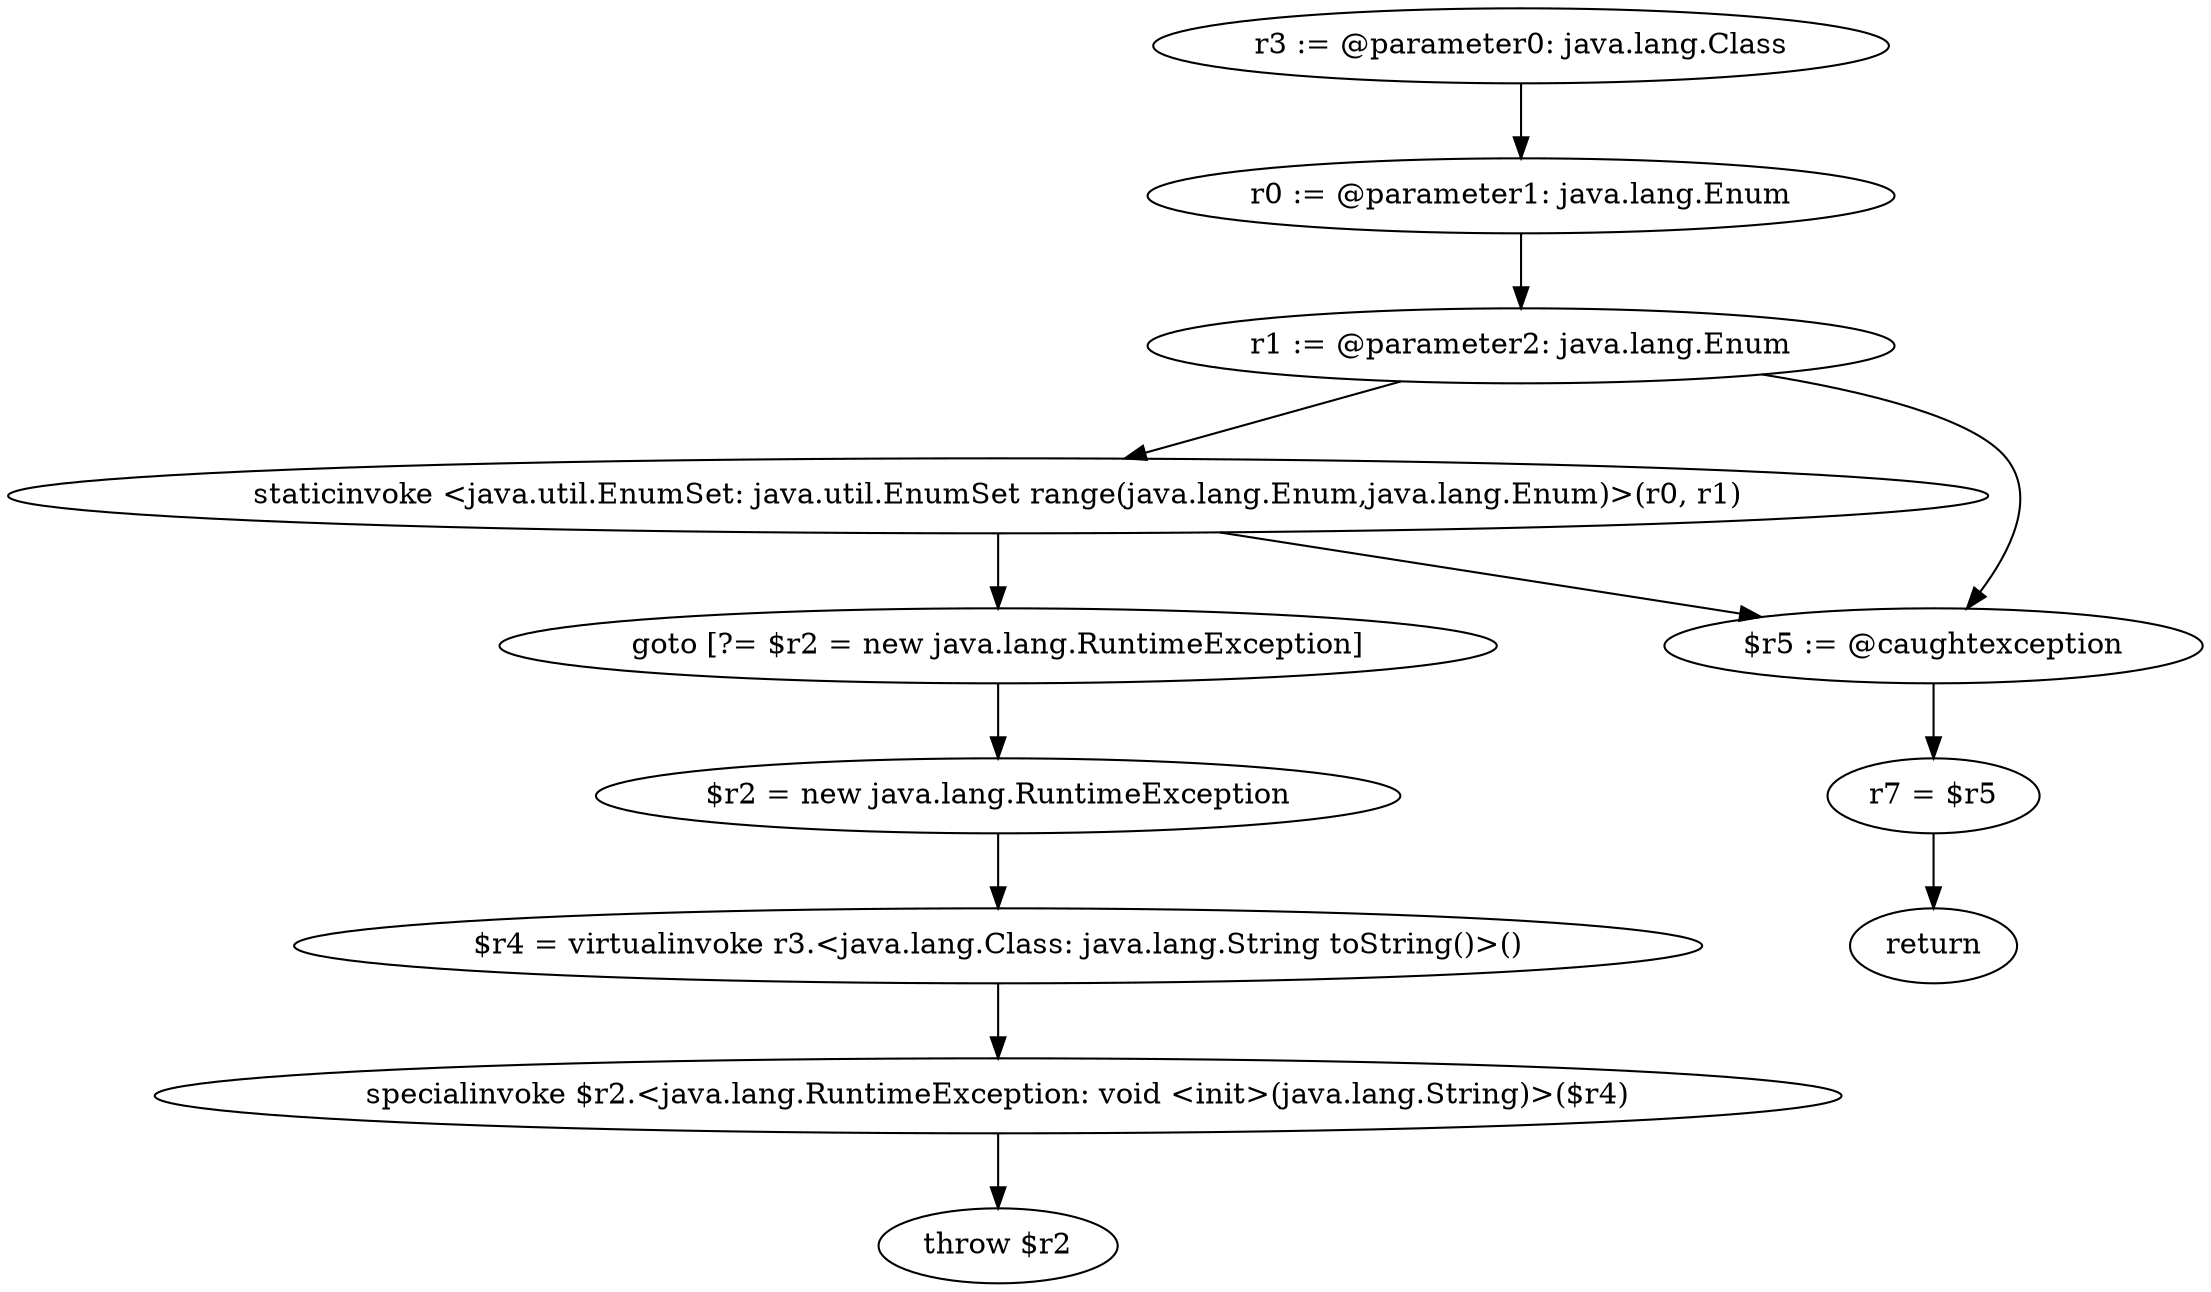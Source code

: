 digraph "unitGraph" {
    "r3 := @parameter0: java.lang.Class"
    "r0 := @parameter1: java.lang.Enum"
    "r1 := @parameter2: java.lang.Enum"
    "staticinvoke <java.util.EnumSet: java.util.EnumSet range(java.lang.Enum,java.lang.Enum)>(r0, r1)"
    "goto [?= $r2 = new java.lang.RuntimeException]"
    "$r5 := @caughtexception"
    "r7 = $r5"
    "return"
    "$r2 = new java.lang.RuntimeException"
    "$r4 = virtualinvoke r3.<java.lang.Class: java.lang.String toString()>()"
    "specialinvoke $r2.<java.lang.RuntimeException: void <init>(java.lang.String)>($r4)"
    "throw $r2"
    "r3 := @parameter0: java.lang.Class"->"r0 := @parameter1: java.lang.Enum";
    "r0 := @parameter1: java.lang.Enum"->"r1 := @parameter2: java.lang.Enum";
    "r1 := @parameter2: java.lang.Enum"->"staticinvoke <java.util.EnumSet: java.util.EnumSet range(java.lang.Enum,java.lang.Enum)>(r0, r1)";
    "r1 := @parameter2: java.lang.Enum"->"$r5 := @caughtexception";
    "staticinvoke <java.util.EnumSet: java.util.EnumSet range(java.lang.Enum,java.lang.Enum)>(r0, r1)"->"goto [?= $r2 = new java.lang.RuntimeException]";
    "staticinvoke <java.util.EnumSet: java.util.EnumSet range(java.lang.Enum,java.lang.Enum)>(r0, r1)"->"$r5 := @caughtexception";
    "goto [?= $r2 = new java.lang.RuntimeException]"->"$r2 = new java.lang.RuntimeException";
    "$r5 := @caughtexception"->"r7 = $r5";
    "r7 = $r5"->"return";
    "$r2 = new java.lang.RuntimeException"->"$r4 = virtualinvoke r3.<java.lang.Class: java.lang.String toString()>()";
    "$r4 = virtualinvoke r3.<java.lang.Class: java.lang.String toString()>()"->"specialinvoke $r2.<java.lang.RuntimeException: void <init>(java.lang.String)>($r4)";
    "specialinvoke $r2.<java.lang.RuntimeException: void <init>(java.lang.String)>($r4)"->"throw $r2";
}
